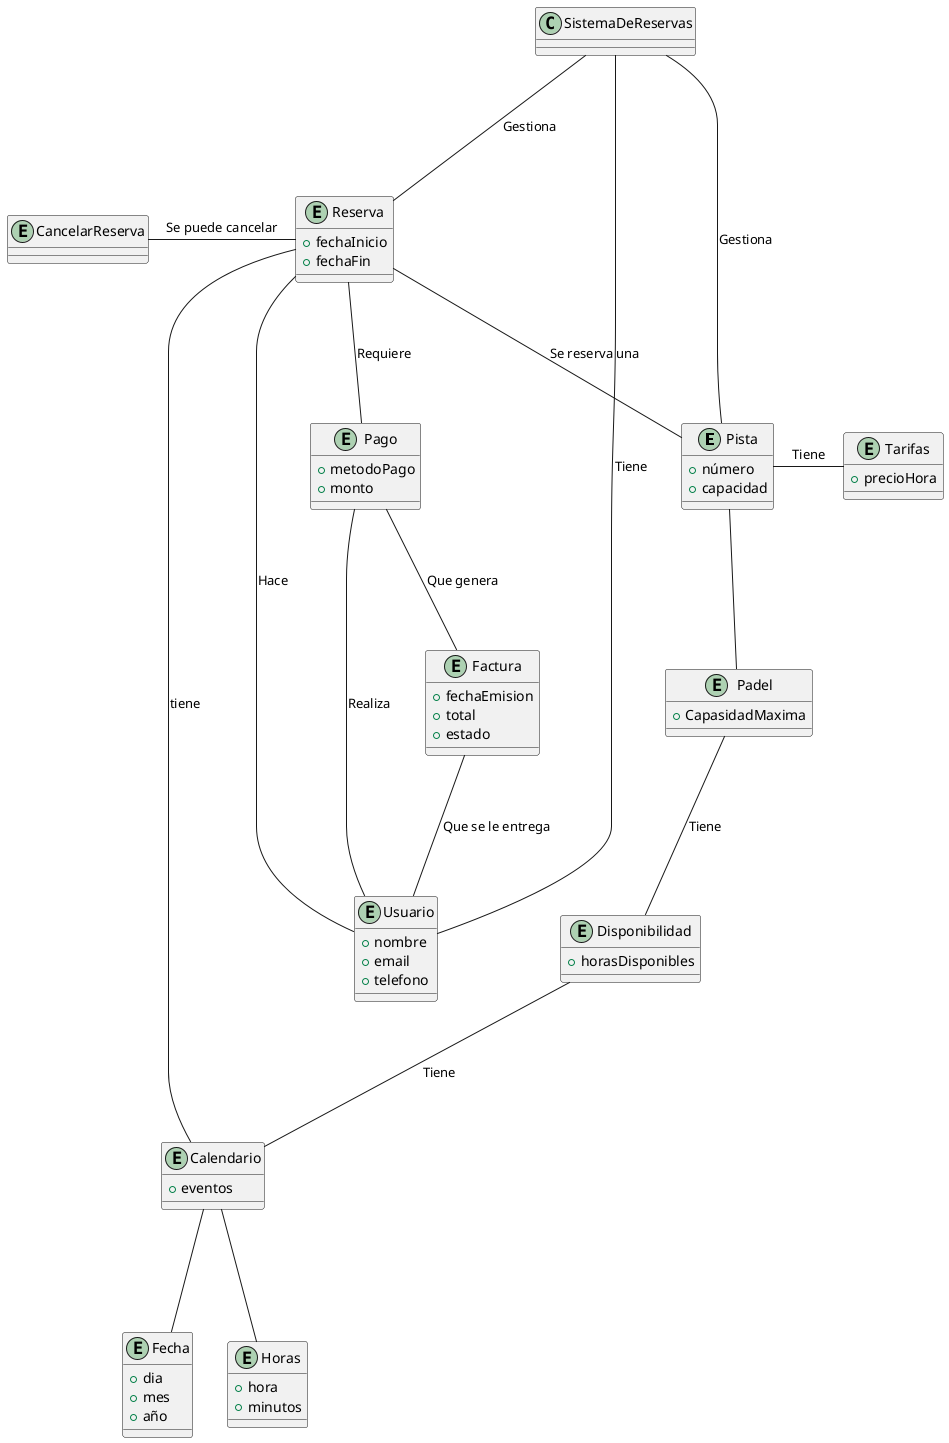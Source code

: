 @startuml Sistema de reservas
entity Pista {
  + número
  + capacidad
}

entity Padel {
  + CapasidadMaxima
}


entity Calendario {
  + eventos
}

entity Usuario {
  + nombre
  + email
  + telefono
}

entity Pago {
  + metodoPago
  + monto
}

entity Factura {
  + fechaEmision
  + total
  + estado
}

entity Tarifas {
  + precioHora
}

entity Disponibilidad {
  + horasDisponibles
}

entity Reserva {
  + fechaInicio
  + fechaFin
}

entity CancelarReserva {
}

entity Fecha {
  + dia
  + mes
  + año
}

entity Horas {
  + hora
  + minutos
}



SistemaDeReservas --- Usuario: Tiene
SistemaDeReservas --- Reserva: Gestiona
SistemaDeReservas --- Pista: Gestiona
Usuario --- Reserva: Hace
Reserva -L- Calendario: tiene
Usuario -R- Pago: Realiza
Pago --- Factura: Que genera 
Factura --- Usuario: Que se le entrega
Reserva --- Pago: Requiere
Reserva --- Pista: Se reserva una
Reserva -L- CancelarReserva: Se puede cancelar
Pista--- Padel
Pista -R- Tarifas: Tiene
Padel --- Disponibilidad: Tiene
Disponibilidad--- Calendario: Tiene
Calendario --- Fecha
Calendario --- Horas
@enduml